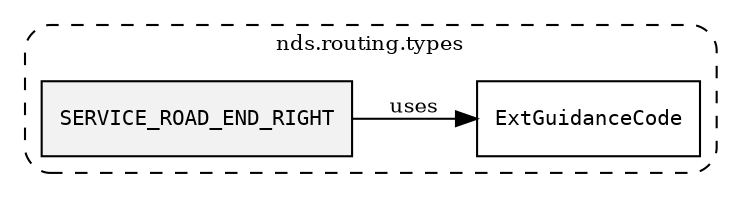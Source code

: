 /**
 * This dot file creates symbol collaboration diagram for SERVICE_ROAD_END_RIGHT.
 */
digraph ZSERIO
{
    node [shape=box, fontsize=10];
    rankdir="LR";
    fontsize=10;
    tooltip="SERVICE_ROAD_END_RIGHT collaboration diagram";

    subgraph "cluster_nds.routing.types"
    {
        style="dashed, rounded";
        label="nds.routing.types";
        tooltip="Package nds.routing.types";
        href="../../../content/packages/nds.routing.types.html#Package-nds-routing-types";
        target="_parent";

        "SERVICE_ROAD_END_RIGHT" [style="filled", fillcolor="#0000000D", target="_parent", label=<<font face="monospace"><table align="center" border="0" cellspacing="0" cellpadding="0"><tr><td href="../../../content/packages/nds.routing.types.html#Constant-SERVICE_ROAD_END_RIGHT" title="Constant defined in nds.routing.types">SERVICE_ROAD_END_RIGHT</td></tr></table></font>>];
        "ExtGuidanceCode" [target="_parent", label=<<font face="monospace"><table align="center" border="0" cellspacing="0" cellpadding="0"><tr><td href="../../../content/packages/nds.routing.types.html#Subtype-ExtGuidanceCode" title="Subtype defined in nds.routing.types">ExtGuidanceCode</td></tr></table></font>>];
    }

    "SERVICE_ROAD_END_RIGHT" -> "ExtGuidanceCode" [label="uses", fontsize=10];
}
